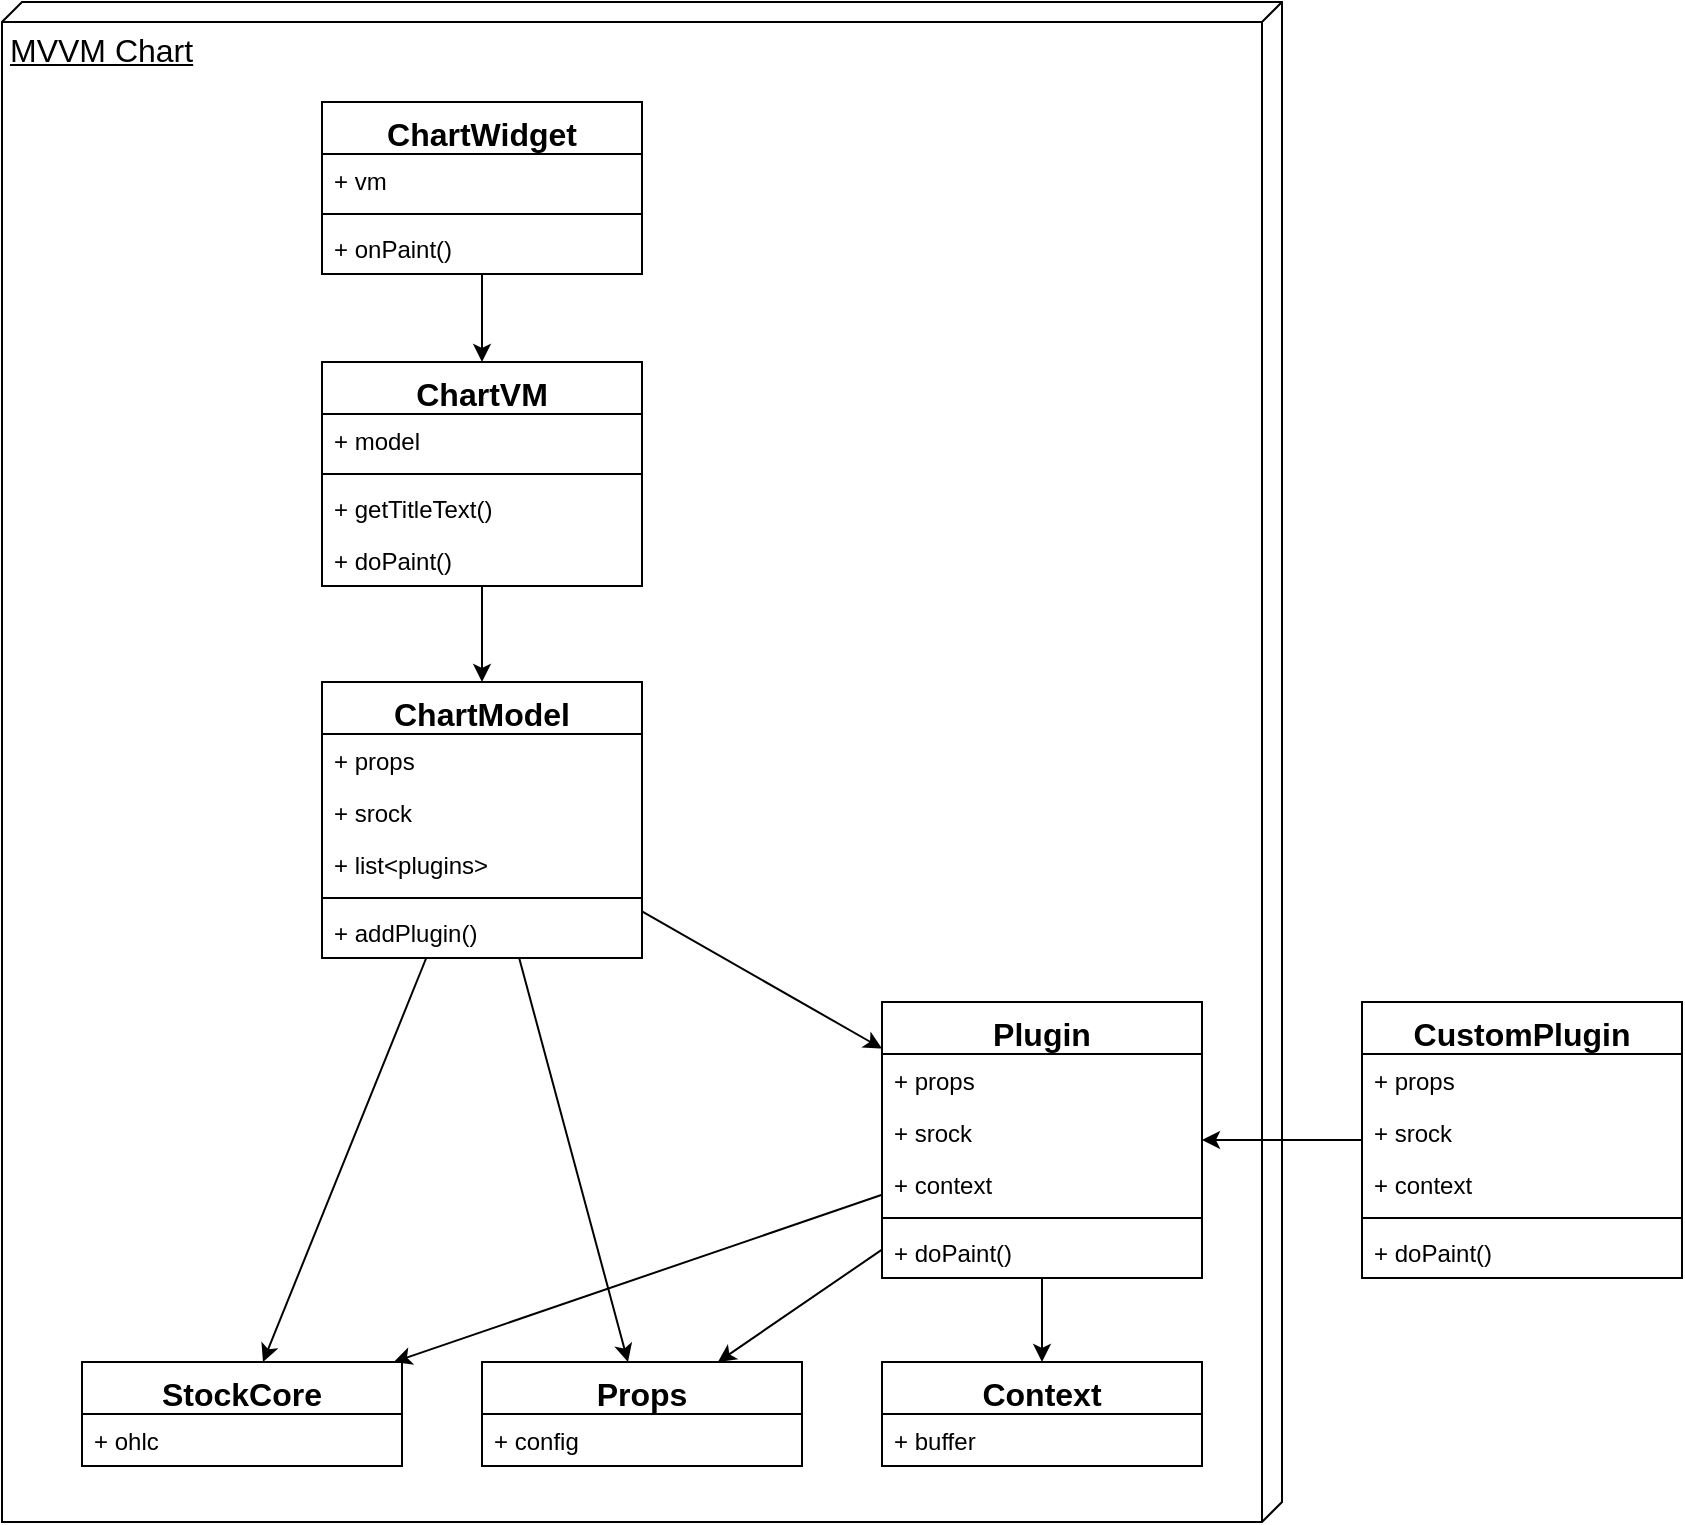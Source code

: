 <mxfile version="14.5.1" type="device"><diagram id="OxLUvv9R1Q_fNie7g9IL" name="第 1 页"><mxGraphModel dx="1360" dy="862" grid="1" gridSize="10" guides="1" tooltips="1" connect="1" arrows="1" fold="1" page="1" pageScale="1" pageWidth="827" pageHeight="1169" math="0" shadow="0"><root><mxCell id="0"/><mxCell id="1" parent="0"/><mxCell id="x92rDyIkl2Hdk8rhzTcv-138" value="MVVM Chart" style="verticalAlign=top;align=left;spacingTop=8;spacingLeft=2;spacingRight=12;shape=cube;size=10;direction=south;fontStyle=4;html=1;fontSize=16;" vertex="1" parent="1"><mxGeometry x="40" y="120" width="640" height="760" as="geometry"/></mxCell><mxCell id="x92rDyIkl2Hdk8rhzTcv-129" style="edgeStyle=none;rounded=0;orthogonalLoop=1;jettySize=auto;html=1;endArrow=classic;endFill=1;fontSize=16;" edge="1" parent="1" source="x92rDyIkl2Hdk8rhzTcv-42" target="x92rDyIkl2Hdk8rhzTcv-112"><mxGeometry relative="1" as="geometry"/></mxCell><mxCell id="x92rDyIkl2Hdk8rhzTcv-130" style="edgeStyle=none;rounded=0;orthogonalLoop=1;jettySize=auto;html=1;endArrow=classic;endFill=1;fontSize=16;" edge="1" parent="1" source="x92rDyIkl2Hdk8rhzTcv-42" target="x92rDyIkl2Hdk8rhzTcv-89"><mxGeometry relative="1" as="geometry"/></mxCell><mxCell id="x92rDyIkl2Hdk8rhzTcv-131" style="edgeStyle=none;rounded=0;orthogonalLoop=1;jettySize=auto;html=1;endArrow=classic;endFill=1;fontSize=16;" edge="1" parent="1" source="x92rDyIkl2Hdk8rhzTcv-42" target="x92rDyIkl2Hdk8rhzTcv-103"><mxGeometry relative="1" as="geometry"/></mxCell><mxCell id="x92rDyIkl2Hdk8rhzTcv-42" value="ChartModel" style="swimlane;fontStyle=1;align=center;verticalAlign=top;childLayout=stackLayout;horizontal=1;startSize=26;horizontalStack=0;resizeParent=1;resizeParentMax=0;resizeLast=0;collapsible=1;marginBottom=0;fontSize=16;" vertex="1" parent="1"><mxGeometry x="200" y="460" width="160" height="138" as="geometry"/></mxCell><mxCell id="x92rDyIkl2Hdk8rhzTcv-43" value="+ props" style="text;strokeColor=none;fillColor=none;align=left;verticalAlign=top;spacingLeft=4;spacingRight=4;overflow=hidden;rotatable=0;points=[[0,0.5],[1,0.5]];portConstraint=eastwest;" vertex="1" parent="x92rDyIkl2Hdk8rhzTcv-42"><mxGeometry y="26" width="160" height="26" as="geometry"/></mxCell><mxCell id="x92rDyIkl2Hdk8rhzTcv-47" value="+ srock" style="text;strokeColor=none;fillColor=none;align=left;verticalAlign=top;spacingLeft=4;spacingRight=4;overflow=hidden;rotatable=0;points=[[0,0.5],[1,0.5]];portConstraint=eastwest;" vertex="1" parent="x92rDyIkl2Hdk8rhzTcv-42"><mxGeometry y="52" width="160" height="26" as="geometry"/></mxCell><mxCell id="x92rDyIkl2Hdk8rhzTcv-97" value="+ list&lt;plugins&gt;" style="text;strokeColor=none;fillColor=none;align=left;verticalAlign=top;spacingLeft=4;spacingRight=4;overflow=hidden;rotatable=0;points=[[0,0.5],[1,0.5]];portConstraint=eastwest;" vertex="1" parent="x92rDyIkl2Hdk8rhzTcv-42"><mxGeometry y="78" width="160" height="26" as="geometry"/></mxCell><mxCell id="x92rDyIkl2Hdk8rhzTcv-44" value="" style="line;strokeWidth=1;fillColor=none;align=left;verticalAlign=middle;spacingTop=-1;spacingLeft=3;spacingRight=3;rotatable=0;labelPosition=right;points=[];portConstraint=eastwest;" vertex="1" parent="x92rDyIkl2Hdk8rhzTcv-42"><mxGeometry y="104" width="160" height="8" as="geometry"/></mxCell><mxCell id="x92rDyIkl2Hdk8rhzTcv-45" value="+ addPlugin()" style="text;strokeColor=none;fillColor=none;align=left;verticalAlign=top;spacingLeft=4;spacingRight=4;overflow=hidden;rotatable=0;points=[[0,0.5],[1,0.5]];portConstraint=eastwest;" vertex="1" parent="x92rDyIkl2Hdk8rhzTcv-42"><mxGeometry y="112" width="160" height="26" as="geometry"/></mxCell><mxCell id="x92rDyIkl2Hdk8rhzTcv-52" value="Context" style="swimlane;fontStyle=1;align=center;verticalAlign=top;childLayout=stackLayout;horizontal=1;startSize=26;horizontalStack=0;resizeParent=1;resizeParentMax=0;resizeLast=0;collapsible=1;marginBottom=0;fontSize=16;" vertex="1" parent="1"><mxGeometry x="480" y="800" width="160" height="52" as="geometry"/></mxCell><mxCell id="x92rDyIkl2Hdk8rhzTcv-53" value="+ buffer" style="text;strokeColor=none;fillColor=none;align=left;verticalAlign=top;spacingLeft=4;spacingRight=4;overflow=hidden;rotatable=0;points=[[0,0.5],[1,0.5]];portConstraint=eastwest;" vertex="1" parent="x92rDyIkl2Hdk8rhzTcv-52"><mxGeometry y="26" width="160" height="26" as="geometry"/></mxCell><mxCell id="x92rDyIkl2Hdk8rhzTcv-89" value="Props" style="swimlane;fontStyle=1;align=center;verticalAlign=top;childLayout=stackLayout;horizontal=1;startSize=26;horizontalStack=0;resizeParent=1;resizeParentMax=0;resizeLast=0;collapsible=1;marginBottom=0;fontSize=16;" vertex="1" parent="1"><mxGeometry x="280" y="800" width="160" height="52" as="geometry"/></mxCell><mxCell id="x92rDyIkl2Hdk8rhzTcv-91" value="+ config" style="text;strokeColor=none;fillColor=none;align=left;verticalAlign=top;spacingLeft=4;spacingRight=4;overflow=hidden;rotatable=0;points=[[0,0.5],[1,0.5]];portConstraint=eastwest;" vertex="1" parent="x92rDyIkl2Hdk8rhzTcv-89"><mxGeometry y="26" width="160" height="26" as="geometry"/></mxCell><mxCell id="x92rDyIkl2Hdk8rhzTcv-128" style="edgeStyle=none;rounded=0;orthogonalLoop=1;jettySize=auto;html=1;endArrow=classic;endFill=1;fontSize=16;" edge="1" parent="1" source="x92rDyIkl2Hdk8rhzTcv-98" target="x92rDyIkl2Hdk8rhzTcv-42"><mxGeometry relative="1" as="geometry"/></mxCell><mxCell id="x92rDyIkl2Hdk8rhzTcv-98" value="ChartVM" style="swimlane;fontStyle=1;align=center;verticalAlign=top;childLayout=stackLayout;horizontal=1;startSize=26;horizontalStack=0;resizeParent=1;resizeParentMax=0;resizeLast=0;collapsible=1;marginBottom=0;fontSize=16;" vertex="1" parent="1"><mxGeometry x="200" y="300" width="160" height="112" as="geometry"/></mxCell><mxCell id="x92rDyIkl2Hdk8rhzTcv-99" value="+ model" style="text;strokeColor=none;fillColor=none;align=left;verticalAlign=top;spacingLeft=4;spacingRight=4;overflow=hidden;rotatable=0;points=[[0,0.5],[1,0.5]];portConstraint=eastwest;" vertex="1" parent="x92rDyIkl2Hdk8rhzTcv-98"><mxGeometry y="26" width="160" height="26" as="geometry"/></mxCell><mxCell id="x92rDyIkl2Hdk8rhzTcv-100" value="" style="line;strokeWidth=1;fillColor=none;align=left;verticalAlign=middle;spacingTop=-1;spacingLeft=3;spacingRight=3;rotatable=0;labelPosition=right;points=[];portConstraint=eastwest;" vertex="1" parent="x92rDyIkl2Hdk8rhzTcv-98"><mxGeometry y="52" width="160" height="8" as="geometry"/></mxCell><mxCell id="x92rDyIkl2Hdk8rhzTcv-101" value="+ getTitleText()" style="text;strokeColor=none;fillColor=none;align=left;verticalAlign=top;spacingLeft=4;spacingRight=4;overflow=hidden;rotatable=0;points=[[0,0.5],[1,0.5]];portConstraint=eastwest;" vertex="1" parent="x92rDyIkl2Hdk8rhzTcv-98"><mxGeometry y="60" width="160" height="26" as="geometry"/></mxCell><mxCell id="x92rDyIkl2Hdk8rhzTcv-135" value="+ doPaint()" style="text;strokeColor=none;fillColor=none;align=left;verticalAlign=top;spacingLeft=4;spacingRight=4;overflow=hidden;rotatable=0;points=[[0,0.5],[1,0.5]];portConstraint=eastwest;" vertex="1" parent="x92rDyIkl2Hdk8rhzTcv-98"><mxGeometry y="86" width="160" height="26" as="geometry"/></mxCell><mxCell id="x92rDyIkl2Hdk8rhzTcv-132" style="edgeStyle=none;rounded=0;orthogonalLoop=1;jettySize=auto;html=1;endArrow=classic;endFill=1;fontSize=16;" edge="1" parent="1" source="x92rDyIkl2Hdk8rhzTcv-103" target="x92rDyIkl2Hdk8rhzTcv-52"><mxGeometry relative="1" as="geometry"/></mxCell><mxCell id="x92rDyIkl2Hdk8rhzTcv-133" style="edgeStyle=none;rounded=0;orthogonalLoop=1;jettySize=auto;html=1;endArrow=classic;endFill=1;fontSize=16;" edge="1" parent="1" source="x92rDyIkl2Hdk8rhzTcv-103" target="x92rDyIkl2Hdk8rhzTcv-89"><mxGeometry relative="1" as="geometry"/></mxCell><mxCell id="x92rDyIkl2Hdk8rhzTcv-134" style="edgeStyle=none;rounded=0;orthogonalLoop=1;jettySize=auto;html=1;endArrow=classic;endFill=1;fontSize=16;" edge="1" parent="1" source="x92rDyIkl2Hdk8rhzTcv-103" target="x92rDyIkl2Hdk8rhzTcv-112"><mxGeometry relative="1" as="geometry"/></mxCell><mxCell id="x92rDyIkl2Hdk8rhzTcv-103" value="Plugin" style="swimlane;fontStyle=1;align=center;verticalAlign=top;childLayout=stackLayout;horizontal=1;startSize=26;horizontalStack=0;resizeParent=1;resizeParentMax=0;resizeLast=0;collapsible=1;marginBottom=0;fontSize=16;" vertex="1" parent="1"><mxGeometry x="480" y="620" width="160" height="138" as="geometry"/></mxCell><mxCell id="x92rDyIkl2Hdk8rhzTcv-106" value="+ props" style="text;strokeColor=none;fillColor=none;align=left;verticalAlign=top;spacingLeft=4;spacingRight=4;overflow=hidden;rotatable=0;points=[[0,0.5],[1,0.5]];portConstraint=eastwest;" vertex="1" parent="x92rDyIkl2Hdk8rhzTcv-103"><mxGeometry y="26" width="160" height="26" as="geometry"/></mxCell><mxCell id="x92rDyIkl2Hdk8rhzTcv-124" value="+ srock" style="text;strokeColor=none;fillColor=none;align=left;verticalAlign=top;spacingLeft=4;spacingRight=4;overflow=hidden;rotatable=0;points=[[0,0.5],[1,0.5]];portConstraint=eastwest;" vertex="1" parent="x92rDyIkl2Hdk8rhzTcv-103"><mxGeometry y="52" width="160" height="26" as="geometry"/></mxCell><mxCell id="x92rDyIkl2Hdk8rhzTcv-118" value="+ context" style="text;strokeColor=none;fillColor=none;align=left;verticalAlign=top;spacingLeft=4;spacingRight=4;overflow=hidden;rotatable=0;points=[[0,0.5],[1,0.5]];portConstraint=eastwest;" vertex="1" parent="x92rDyIkl2Hdk8rhzTcv-103"><mxGeometry y="78" width="160" height="26" as="geometry"/></mxCell><mxCell id="x92rDyIkl2Hdk8rhzTcv-107" value="" style="line;strokeWidth=1;fillColor=none;align=left;verticalAlign=middle;spacingTop=-1;spacingLeft=3;spacingRight=3;rotatable=0;labelPosition=right;points=[];portConstraint=eastwest;" vertex="1" parent="x92rDyIkl2Hdk8rhzTcv-103"><mxGeometry y="104" width="160" height="8" as="geometry"/></mxCell><mxCell id="x92rDyIkl2Hdk8rhzTcv-108" value="+ doPaint()" style="text;strokeColor=none;fillColor=none;align=left;verticalAlign=top;spacingLeft=4;spacingRight=4;overflow=hidden;rotatable=0;points=[[0,0.5],[1,0.5]];portConstraint=eastwest;" vertex="1" parent="x92rDyIkl2Hdk8rhzTcv-103"><mxGeometry y="112" width="160" height="26" as="geometry"/></mxCell><mxCell id="x92rDyIkl2Hdk8rhzTcv-112" value="StockCore" style="swimlane;fontStyle=1;align=center;verticalAlign=top;childLayout=stackLayout;horizontal=1;startSize=26;horizontalStack=0;resizeParent=1;resizeParentMax=0;resizeLast=0;collapsible=1;marginBottom=0;fontSize=16;" vertex="1" parent="1"><mxGeometry x="80" y="800" width="160" height="52" as="geometry"/></mxCell><mxCell id="x92rDyIkl2Hdk8rhzTcv-113" value="+ ohlc" style="text;strokeColor=none;fillColor=none;align=left;verticalAlign=top;spacingLeft=4;spacingRight=4;overflow=hidden;rotatable=0;points=[[0,0.5],[1,0.5]];portConstraint=eastwest;" vertex="1" parent="x92rDyIkl2Hdk8rhzTcv-112"><mxGeometry y="26" width="160" height="26" as="geometry"/></mxCell><mxCell id="x92rDyIkl2Hdk8rhzTcv-144" style="edgeStyle=none;rounded=0;orthogonalLoop=1;jettySize=auto;html=1;endArrow=classic;endFill=1;fontSize=16;" edge="1" parent="1" source="x92rDyIkl2Hdk8rhzTcv-139" target="x92rDyIkl2Hdk8rhzTcv-98"><mxGeometry relative="1" as="geometry"/></mxCell><mxCell id="x92rDyIkl2Hdk8rhzTcv-139" value="ChartWidget" style="swimlane;fontStyle=1;align=center;verticalAlign=top;childLayout=stackLayout;horizontal=1;startSize=26;horizontalStack=0;resizeParent=1;resizeParentMax=0;resizeLast=0;collapsible=1;marginBottom=0;fontSize=16;" vertex="1" parent="1"><mxGeometry x="200" y="170" width="160" height="86" as="geometry"/></mxCell><mxCell id="x92rDyIkl2Hdk8rhzTcv-140" value="+ vm" style="text;strokeColor=none;fillColor=none;align=left;verticalAlign=top;spacingLeft=4;spacingRight=4;overflow=hidden;rotatable=0;points=[[0,0.5],[1,0.5]];portConstraint=eastwest;" vertex="1" parent="x92rDyIkl2Hdk8rhzTcv-139"><mxGeometry y="26" width="160" height="26" as="geometry"/></mxCell><mxCell id="x92rDyIkl2Hdk8rhzTcv-141" value="" style="line;strokeWidth=1;fillColor=none;align=left;verticalAlign=middle;spacingTop=-1;spacingLeft=3;spacingRight=3;rotatable=0;labelPosition=right;points=[];portConstraint=eastwest;" vertex="1" parent="x92rDyIkl2Hdk8rhzTcv-139"><mxGeometry y="52" width="160" height="8" as="geometry"/></mxCell><mxCell id="x92rDyIkl2Hdk8rhzTcv-143" value="+ onPaint()" style="text;strokeColor=none;fillColor=none;align=left;verticalAlign=top;spacingLeft=4;spacingRight=4;overflow=hidden;rotatable=0;points=[[0,0.5],[1,0.5]];portConstraint=eastwest;" vertex="1" parent="x92rDyIkl2Hdk8rhzTcv-139"><mxGeometry y="60" width="160" height="26" as="geometry"/></mxCell><mxCell id="x92rDyIkl2Hdk8rhzTcv-154" style="edgeStyle=none;rounded=0;orthogonalLoop=1;jettySize=auto;html=1;endArrow=classic;endFill=1;fontSize=16;" edge="1" parent="1" source="x92rDyIkl2Hdk8rhzTcv-148" target="x92rDyIkl2Hdk8rhzTcv-103"><mxGeometry relative="1" as="geometry"/></mxCell><mxCell id="x92rDyIkl2Hdk8rhzTcv-148" value="CustomPlugin" style="swimlane;fontStyle=1;align=center;verticalAlign=top;childLayout=stackLayout;horizontal=1;startSize=26;horizontalStack=0;resizeParent=1;resizeParentMax=0;resizeLast=0;collapsible=1;marginBottom=0;fontSize=16;" vertex="1" parent="1"><mxGeometry x="720" y="620" width="160" height="138" as="geometry"/></mxCell><mxCell id="x92rDyIkl2Hdk8rhzTcv-149" value="+ props" style="text;strokeColor=none;fillColor=none;align=left;verticalAlign=top;spacingLeft=4;spacingRight=4;overflow=hidden;rotatable=0;points=[[0,0.5],[1,0.5]];portConstraint=eastwest;" vertex="1" parent="x92rDyIkl2Hdk8rhzTcv-148"><mxGeometry y="26" width="160" height="26" as="geometry"/></mxCell><mxCell id="x92rDyIkl2Hdk8rhzTcv-150" value="+ srock" style="text;strokeColor=none;fillColor=none;align=left;verticalAlign=top;spacingLeft=4;spacingRight=4;overflow=hidden;rotatable=0;points=[[0,0.5],[1,0.5]];portConstraint=eastwest;" vertex="1" parent="x92rDyIkl2Hdk8rhzTcv-148"><mxGeometry y="52" width="160" height="26" as="geometry"/></mxCell><mxCell id="x92rDyIkl2Hdk8rhzTcv-151" value="+ context" style="text;strokeColor=none;fillColor=none;align=left;verticalAlign=top;spacingLeft=4;spacingRight=4;overflow=hidden;rotatable=0;points=[[0,0.5],[1,0.5]];portConstraint=eastwest;" vertex="1" parent="x92rDyIkl2Hdk8rhzTcv-148"><mxGeometry y="78" width="160" height="26" as="geometry"/></mxCell><mxCell id="x92rDyIkl2Hdk8rhzTcv-152" value="" style="line;strokeWidth=1;fillColor=none;align=left;verticalAlign=middle;spacingTop=-1;spacingLeft=3;spacingRight=3;rotatable=0;labelPosition=right;points=[];portConstraint=eastwest;" vertex="1" parent="x92rDyIkl2Hdk8rhzTcv-148"><mxGeometry y="104" width="160" height="8" as="geometry"/></mxCell><mxCell id="x92rDyIkl2Hdk8rhzTcv-153" value="+ doPaint()" style="text;strokeColor=none;fillColor=none;align=left;verticalAlign=top;spacingLeft=4;spacingRight=4;overflow=hidden;rotatable=0;points=[[0,0.5],[1,0.5]];portConstraint=eastwest;" vertex="1" parent="x92rDyIkl2Hdk8rhzTcv-148"><mxGeometry y="112" width="160" height="26" as="geometry"/></mxCell></root></mxGraphModel></diagram></mxfile>